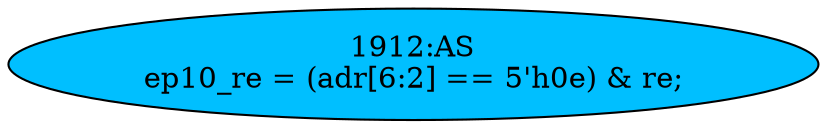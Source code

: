 strict digraph "" {
	node [label="\N"];
	"1912:AS"	 [ast="<pyverilog.vparser.ast.Assign object at 0x7f0a38ecff10>",
		def_var="['ep10_re']",
		fillcolor=deepskyblue,
		label="1912:AS
ep10_re = (adr[6:2] == 5'h0e) & re;",
		statements="[]",
		style=filled,
		typ=Assign,
		use_var="['adr', 're']"];
}
